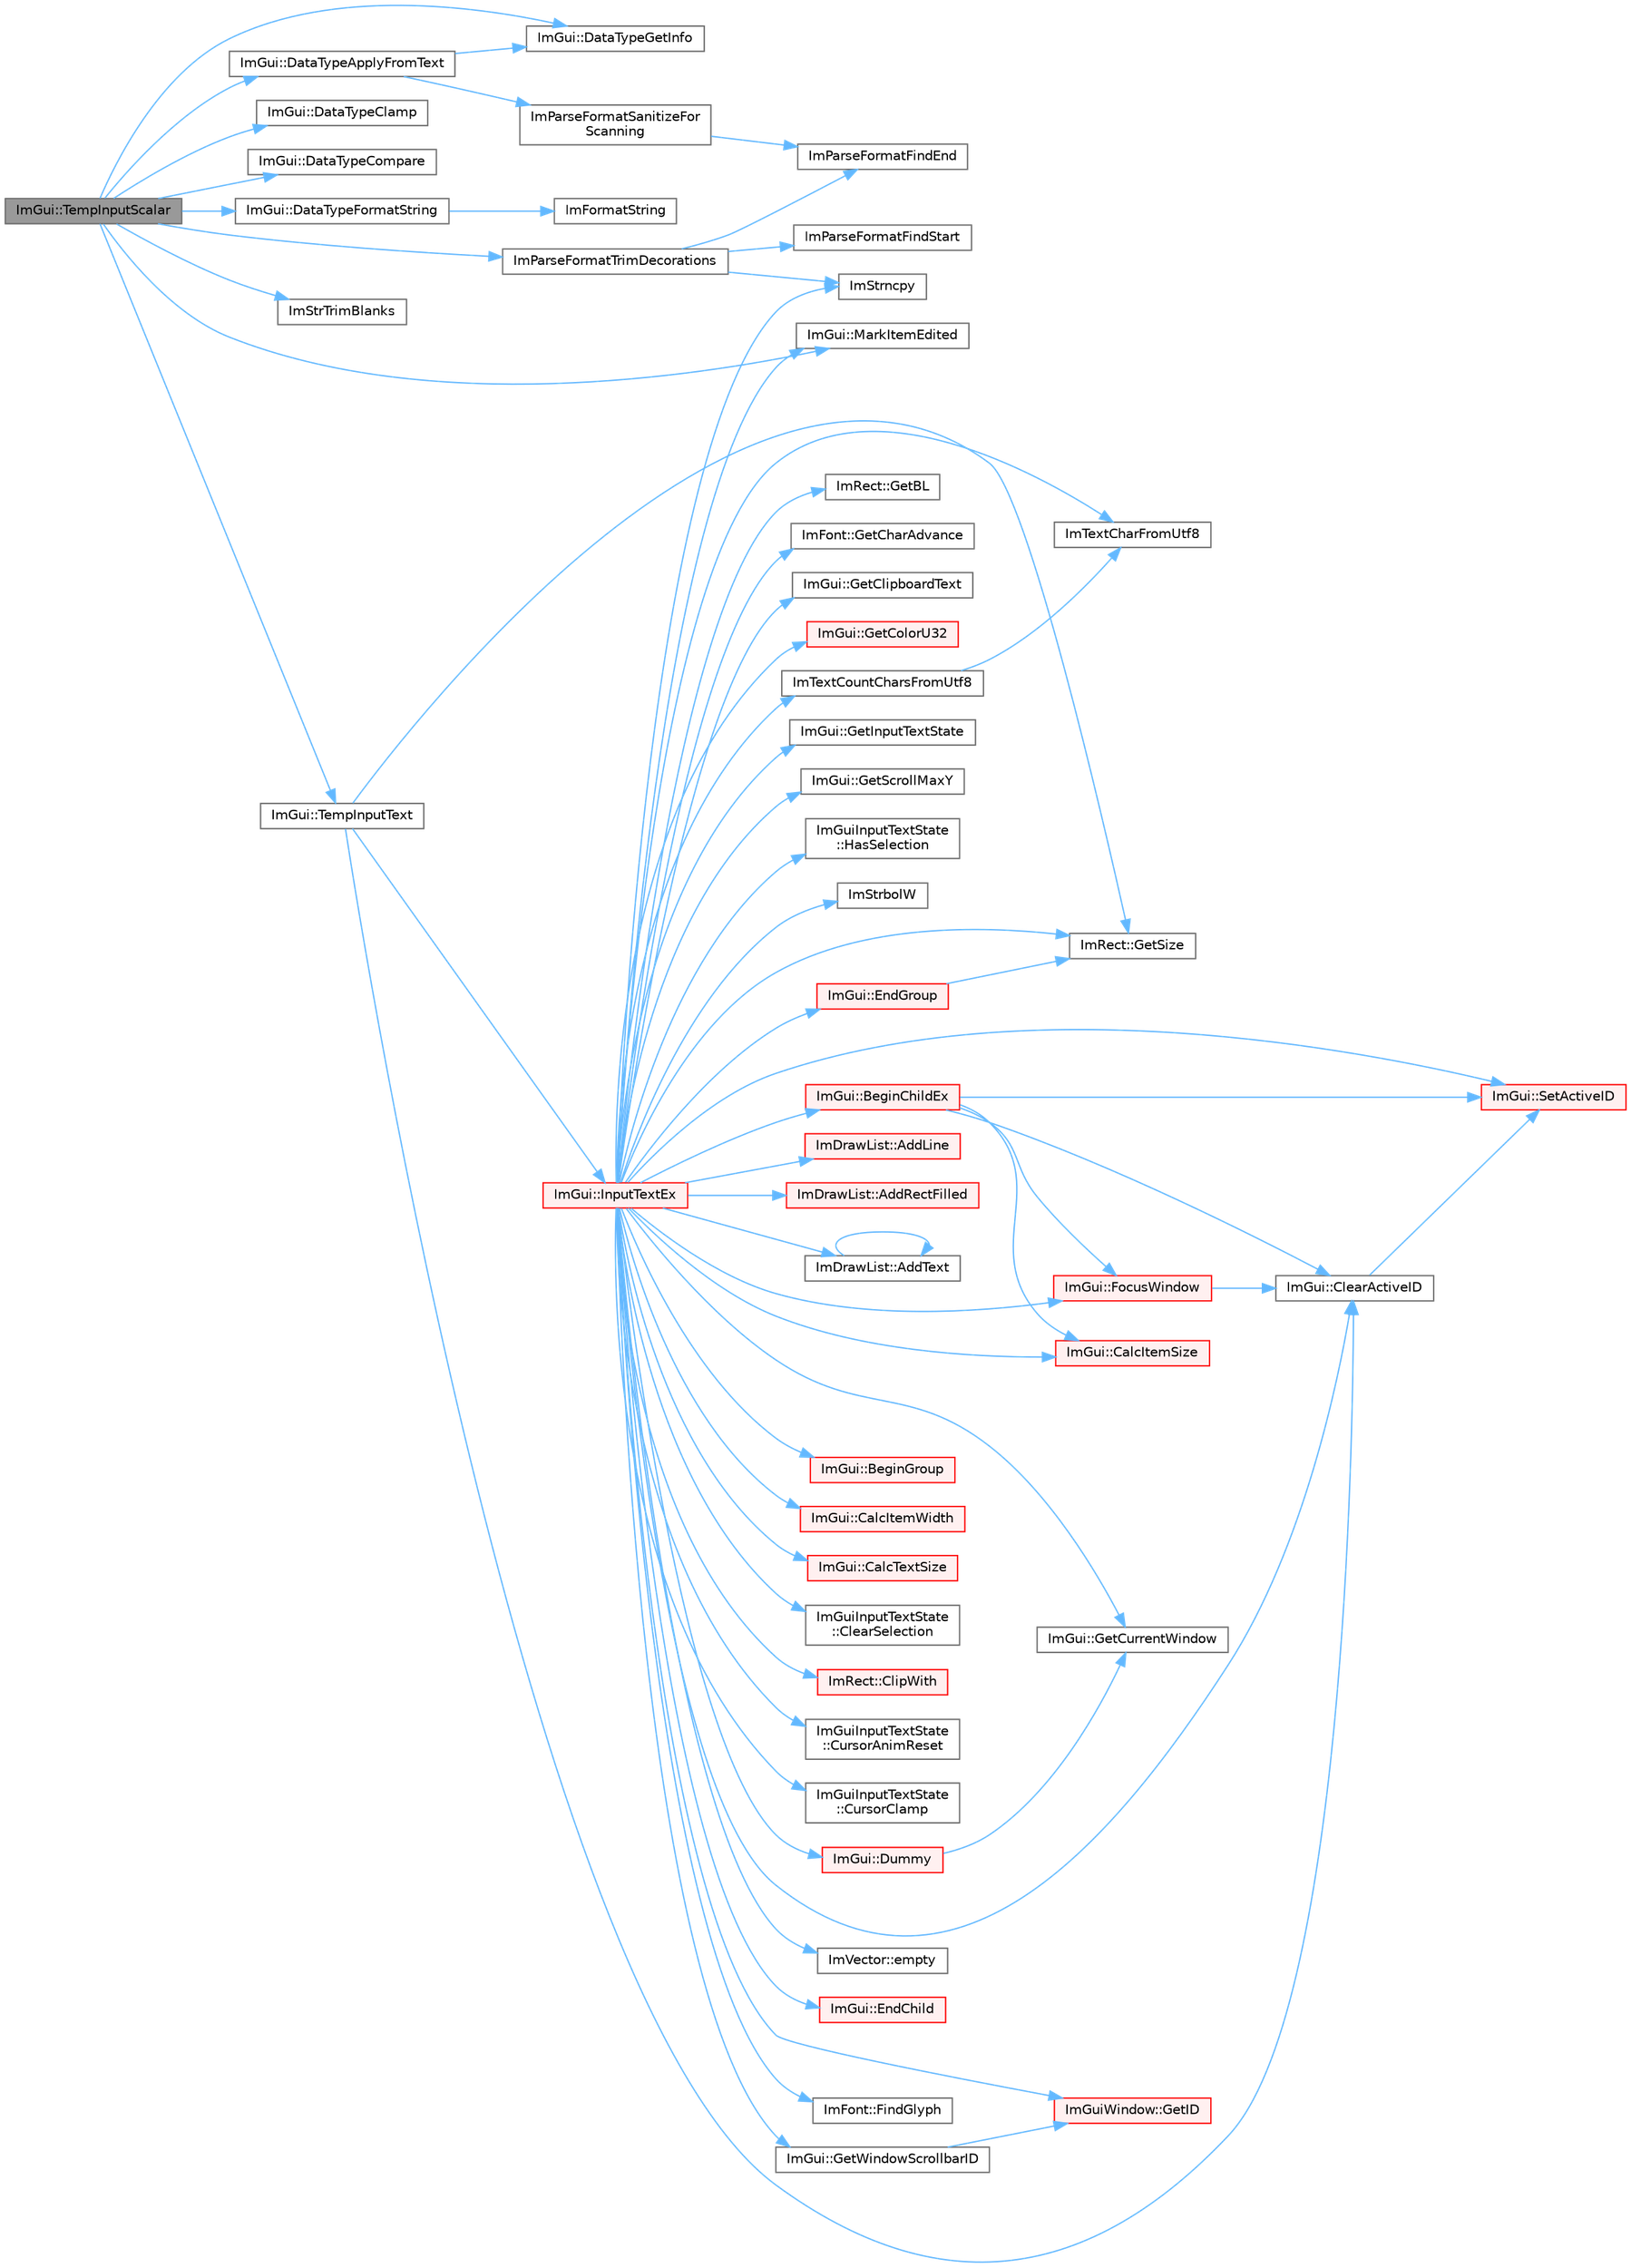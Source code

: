 digraph "ImGui::TempInputScalar"
{
 // LATEX_PDF_SIZE
  bgcolor="transparent";
  edge [fontname=Helvetica,fontsize=10,labelfontname=Helvetica,labelfontsize=10];
  node [fontname=Helvetica,fontsize=10,shape=box,height=0.2,width=0.4];
  rankdir="LR";
  Node1 [id="Node000001",label="ImGui::TempInputScalar",height=0.2,width=0.4,color="gray40", fillcolor="grey60", style="filled", fontcolor="black",tooltip=" "];
  Node1 -> Node2 [id="edge1_Node000001_Node000002",color="steelblue1",style="solid",tooltip=" "];
  Node2 [id="Node000002",label="ImGui::DataTypeApplyFromText",height=0.2,width=0.4,color="grey40", fillcolor="white", style="filled",URL="$namespace_im_gui.html#a9f41fa3efd7fbe96e20bad82ff5bdbbc",tooltip=" "];
  Node2 -> Node3 [id="edge2_Node000002_Node000003",color="steelblue1",style="solid",tooltip=" "];
  Node3 [id="Node000003",label="ImGui::DataTypeGetInfo",height=0.2,width=0.4,color="grey40", fillcolor="white", style="filled",URL="$namespace_im_gui.html#a5b25ed1443e5a28d5a5725892e896578",tooltip=" "];
  Node2 -> Node4 [id="edge3_Node000002_Node000004",color="steelblue1",style="solid",tooltip=" "];
  Node4 [id="Node000004",label="ImParseFormatSanitizeFor\lScanning",height=0.2,width=0.4,color="grey40", fillcolor="white", style="filled",URL="$imgui__widgets_8cpp.html#a2ea656cfbf6ddece46394066baefc358",tooltip=" "];
  Node4 -> Node5 [id="edge4_Node000004_Node000005",color="steelblue1",style="solid",tooltip=" "];
  Node5 [id="Node000005",label="ImParseFormatFindEnd",height=0.2,width=0.4,color="grey40", fillcolor="white", style="filled",URL="$imgui__widgets_8cpp.html#ae3cff0e3d91c185dcdb6956cfc64aeaa",tooltip=" "];
  Node1 -> Node6 [id="edge5_Node000001_Node000006",color="steelblue1",style="solid",tooltip=" "];
  Node6 [id="Node000006",label="ImGui::DataTypeClamp",height=0.2,width=0.4,color="grey40", fillcolor="white", style="filled",URL="$namespace_im_gui.html#adf9cbe8f8af33cba51b481e9b99cca1a",tooltip=" "];
  Node1 -> Node7 [id="edge6_Node000001_Node000007",color="steelblue1",style="solid",tooltip=" "];
  Node7 [id="Node000007",label="ImGui::DataTypeCompare",height=0.2,width=0.4,color="grey40", fillcolor="white", style="filled",URL="$namespace_im_gui.html#aa859c7a74393669eb8418a82b5b174e7",tooltip=" "];
  Node1 -> Node8 [id="edge7_Node000001_Node000008",color="steelblue1",style="solid",tooltip=" "];
  Node8 [id="Node000008",label="ImGui::DataTypeFormatString",height=0.2,width=0.4,color="grey40", fillcolor="white", style="filled",URL="$namespace_im_gui.html#a5fda8e22d0e4721940aefcb7232b1f82",tooltip=" "];
  Node8 -> Node9 [id="edge8_Node000008_Node000009",color="steelblue1",style="solid",tooltip=" "];
  Node9 [id="Node000009",label="ImFormatString",height=0.2,width=0.4,color="grey40", fillcolor="white", style="filled",URL="$imgui_8cpp.html#a75ccaf7d676b1f567ba888ae42ac3809",tooltip=" "];
  Node1 -> Node3 [id="edge9_Node000001_Node000003",color="steelblue1",style="solid",tooltip=" "];
  Node1 -> Node10 [id="edge10_Node000001_Node000010",color="steelblue1",style="solid",tooltip=" "];
  Node10 [id="Node000010",label="ImParseFormatTrimDecorations",height=0.2,width=0.4,color="grey40", fillcolor="white", style="filled",URL="$imgui__widgets_8cpp.html#ae4285c8fb2c94efe37ded02e9732f619",tooltip=" "];
  Node10 -> Node5 [id="edge11_Node000010_Node000005",color="steelblue1",style="solid",tooltip=" "];
  Node10 -> Node11 [id="edge12_Node000010_Node000011",color="steelblue1",style="solid",tooltip=" "];
  Node11 [id="Node000011",label="ImParseFormatFindStart",height=0.2,width=0.4,color="grey40", fillcolor="white", style="filled",URL="$imgui__widgets_8cpp.html#a702ae9e2d8ad2e1c7b40811b31e94857",tooltip=" "];
  Node10 -> Node12 [id="edge13_Node000010_Node000012",color="steelblue1",style="solid",tooltip=" "];
  Node12 [id="Node000012",label="ImStrncpy",height=0.2,width=0.4,color="grey40", fillcolor="white", style="filled",URL="$imgui_8cpp.html#aebf0117d9d0fb0f2731a94d64173b41a",tooltip=" "];
  Node1 -> Node13 [id="edge14_Node000001_Node000013",color="steelblue1",style="solid",tooltip=" "];
  Node13 [id="Node000013",label="ImStrTrimBlanks",height=0.2,width=0.4,color="grey40", fillcolor="white", style="filled",URL="$imgui_8cpp.html#a7d087fd93eb10b876979598caae02c64",tooltip=" "];
  Node1 -> Node14 [id="edge15_Node000001_Node000014",color="steelblue1",style="solid",tooltip=" "];
  Node14 [id="Node000014",label="ImGui::MarkItemEdited",height=0.2,width=0.4,color="grey40", fillcolor="white", style="filled",URL="$namespace_im_gui.html#a83036681a36fbee2d35b5b57a1ef72e6",tooltip=" "];
  Node1 -> Node15 [id="edge16_Node000001_Node000015",color="steelblue1",style="solid",tooltip=" "];
  Node15 [id="Node000015",label="ImGui::TempInputText",height=0.2,width=0.4,color="grey40", fillcolor="white", style="filled",URL="$namespace_im_gui.html#ae85def71d2fcf5409035b583b315964e",tooltip=" "];
  Node15 -> Node16 [id="edge17_Node000015_Node000016",color="steelblue1",style="solid",tooltip=" "];
  Node16 [id="Node000016",label="ImGui::ClearActiveID",height=0.2,width=0.4,color="grey40", fillcolor="white", style="filled",URL="$namespace_im_gui.html#a17ff60ad1e2669130ac38a04d16eb354",tooltip=" "];
  Node16 -> Node17 [id="edge18_Node000016_Node000017",color="steelblue1",style="solid",tooltip=" "];
  Node17 [id="Node000017",label="ImGui::SetActiveID",height=0.2,width=0.4,color="red", fillcolor="#FFF0F0", style="filled",URL="$namespace_im_gui.html#a27b8ace13a8c421ee8405f0cbebe4ead",tooltip=" "];
  Node15 -> Node22 [id="edge19_Node000015_Node000022",color="steelblue1",style="solid",tooltip=" "];
  Node22 [id="Node000022",label="ImRect::GetSize",height=0.2,width=0.4,color="grey40", fillcolor="white", style="filled",URL="$struct_im_rect.html#ae459d9c50003058cfb34519a571aaf33",tooltip=" "];
  Node15 -> Node23 [id="edge20_Node000015_Node000023",color="steelblue1",style="solid",tooltip=" "];
  Node23 [id="Node000023",label="ImGui::InputTextEx",height=0.2,width=0.4,color="red", fillcolor="#FFF0F0", style="filled",URL="$namespace_im_gui.html#af89af17ecc11653f25fea1e50e195de6",tooltip=" "];
  Node23 -> Node24 [id="edge21_Node000023_Node000024",color="steelblue1",style="solid",tooltip=" "];
  Node24 [id="Node000024",label="ImDrawList::AddLine",height=0.2,width=0.4,color="red", fillcolor="#FFF0F0", style="filled",URL="$struct_im_draw_list.html#aa21e5a1c6e00239581f97d344fc0db61",tooltip=" "];
  Node23 -> Node31 [id="edge22_Node000023_Node000031",color="steelblue1",style="solid",tooltip=" "];
  Node31 [id="Node000031",label="ImDrawList::AddRectFilled",height=0.2,width=0.4,color="red", fillcolor="#FFF0F0", style="filled",URL="$struct_im_draw_list.html#a6b16ab764160b0251d2e7b3bd08c1ffc",tooltip=" "];
  Node23 -> Node39 [id="edge23_Node000023_Node000039",color="steelblue1",style="solid",tooltip=" "];
  Node39 [id="Node000039",label="ImDrawList::AddText",height=0.2,width=0.4,color="grey40", fillcolor="white", style="filled",URL="$struct_im_draw_list.html#ac5221bd86b3429f6d5b6e6ffe454942d",tooltip=" "];
  Node39 -> Node39 [id="edge24_Node000039_Node000039",color="steelblue1",style="solid",tooltip=" "];
  Node23 -> Node40 [id="edge25_Node000023_Node000040",color="steelblue1",style="solid",tooltip=" "];
  Node40 [id="Node000040",label="ImGui::BeginChildEx",height=0.2,width=0.4,color="red", fillcolor="#FFF0F0", style="filled",URL="$namespace_im_gui.html#ac36ecce0443f0b45a48484d85f653ae2",tooltip=" "];
  Node40 -> Node114 [id="edge26_Node000040_Node000114",color="steelblue1",style="solid",tooltip=" "];
  Node114 [id="Node000114",label="ImGui::CalcItemSize",height=0.2,width=0.4,color="red", fillcolor="#FFF0F0", style="filled",URL="$namespace_im_gui.html#acaef0497f7982dd98bf215e50129cd9b",tooltip=" "];
  Node40 -> Node16 [id="edge27_Node000040_Node000016",color="steelblue1",style="solid",tooltip=" "];
  Node40 -> Node65 [id="edge28_Node000040_Node000065",color="steelblue1",style="solid",tooltip=" "];
  Node65 [id="Node000065",label="ImGui::FocusWindow",height=0.2,width=0.4,color="red", fillcolor="#FFF0F0", style="filled",URL="$namespace_im_gui.html#a27aa6f2f3aa11778c6d023b1b223f262",tooltip=" "];
  Node65 -> Node16 [id="edge29_Node000065_Node000016",color="steelblue1",style="solid",tooltip=" "];
  Node40 -> Node17 [id="edge30_Node000040_Node000017",color="steelblue1",style="solid",tooltip=" "];
  Node23 -> Node129 [id="edge31_Node000023_Node000129",color="steelblue1",style="solid",tooltip=" "];
  Node129 [id="Node000129",label="ImGui::BeginGroup",height=0.2,width=0.4,color="red", fillcolor="#FFF0F0", style="filled",URL="$namespace_im_gui.html#a42407e196b7ed2a8755bff28aae9805f",tooltip=" "];
  Node23 -> Node114 [id="edge32_Node000023_Node000114",color="steelblue1",style="solid",tooltip=" "];
  Node23 -> Node130 [id="edge33_Node000023_Node000130",color="steelblue1",style="solid",tooltip=" "];
  Node130 [id="Node000130",label="ImGui::CalcItemWidth",height=0.2,width=0.4,color="red", fillcolor="#FFF0F0", style="filled",URL="$namespace_im_gui.html#ab3b3ba92ebd8bca4a552dd93321a1994",tooltip=" "];
  Node23 -> Node131 [id="edge34_Node000023_Node000131",color="steelblue1",style="solid",tooltip=" "];
  Node131 [id="Node000131",label="ImGui::CalcTextSize",height=0.2,width=0.4,color="red", fillcolor="#FFF0F0", style="filled",URL="$namespace_im_gui.html#a848b9db6cc4a186751c0ecebcaadc33b",tooltip=" "];
  Node23 -> Node16 [id="edge35_Node000023_Node000016",color="steelblue1",style="solid",tooltip=" "];
  Node23 -> Node136 [id="edge36_Node000023_Node000136",color="steelblue1",style="solid",tooltip=" "];
  Node136 [id="Node000136",label="ImGuiInputTextState\l::ClearSelection",height=0.2,width=0.4,color="grey40", fillcolor="white", style="filled",URL="$struct_im_gui_input_text_state.html#aa834c6b6c9f3d589b55eb22ca9a01c3e",tooltip=" "];
  Node23 -> Node45 [id="edge37_Node000023_Node000045",color="steelblue1",style="solid",tooltip=" "];
  Node45 [id="Node000045",label="ImRect::ClipWith",height=0.2,width=0.4,color="red", fillcolor="#FFF0F0", style="filled",URL="$struct_im_rect.html#ac02d5cf6ce0358aea9ed9df43d368f3f",tooltip=" "];
  Node23 -> Node137 [id="edge38_Node000023_Node000137",color="steelblue1",style="solid",tooltip=" "];
  Node137 [id="Node000137",label="ImGuiInputTextState\l::CursorAnimReset",height=0.2,width=0.4,color="grey40", fillcolor="white", style="filled",URL="$struct_im_gui_input_text_state.html#a78a05f36dbfd38b9026a4980a15a6a3e",tooltip=" "];
  Node23 -> Node138 [id="edge39_Node000023_Node000138",color="steelblue1",style="solid",tooltip=" "];
  Node138 [id="Node000138",label="ImGuiInputTextState\l::CursorClamp",height=0.2,width=0.4,color="grey40", fillcolor="white", style="filled",URL="$struct_im_gui_input_text_state.html#a0924f1eead76c7d58090aa603cea4301",tooltip=" "];
  Node23 -> Node139 [id="edge40_Node000023_Node000139",color="steelblue1",style="solid",tooltip=" "];
  Node139 [id="Node000139",label="ImGui::Dummy",height=0.2,width=0.4,color="red", fillcolor="#FFF0F0", style="filled",URL="$namespace_im_gui.html#a8b0fb07113251301ff897b8578a53f34",tooltip=" "];
  Node139 -> Node95 [id="edge41_Node000139_Node000095",color="steelblue1",style="solid",tooltip=" "];
  Node95 [id="Node000095",label="ImGui::GetCurrentWindow",height=0.2,width=0.4,color="grey40", fillcolor="white", style="filled",URL="$namespace_im_gui.html#ac452417b5004ca16a814a72cff153526",tooltip=" "];
  Node23 -> Node53 [id="edge42_Node000023_Node000053",color="steelblue1",style="solid",tooltip=" "];
  Node53 [id="Node000053",label="ImVector::empty",height=0.2,width=0.4,color="grey40", fillcolor="white", style="filled",URL="$struct_im_vector.html#aa53e48a5272f4bad1099368769514ff1",tooltip=" "];
  Node23 -> Node144 [id="edge43_Node000023_Node000144",color="steelblue1",style="solid",tooltip=" "];
  Node144 [id="Node000144",label="ImGui::EndChild",height=0.2,width=0.4,color="red", fillcolor="#FFF0F0", style="filled",URL="$namespace_im_gui.html#af8de559a88c1442d6df8c1b04c86e997",tooltip=" "];
  Node23 -> Node183 [id="edge44_Node000023_Node000183",color="steelblue1",style="solid",tooltip=" "];
  Node183 [id="Node000183",label="ImGui::EndGroup",height=0.2,width=0.4,color="red", fillcolor="#FFF0F0", style="filled",URL="$namespace_im_gui.html#a05fc97fc64f28a55486087f503d9a622",tooltip=" "];
  Node183 -> Node22 [id="edge45_Node000183_Node000022",color="steelblue1",style="solid",tooltip=" "];
  Node23 -> Node184 [id="edge46_Node000023_Node000184",color="steelblue1",style="solid",tooltip=" "];
  Node184 [id="Node000184",label="ImFont::FindGlyph",height=0.2,width=0.4,color="grey40", fillcolor="white", style="filled",URL="$struct_im_font.html#ac6a773b73c6406fd8f08c4c93213a501",tooltip=" "];
  Node23 -> Node65 [id="edge47_Node000023_Node000065",color="steelblue1",style="solid",tooltip=" "];
  Node23 -> Node185 [id="edge48_Node000023_Node000185",color="steelblue1",style="solid",tooltip=" "];
  Node185 [id="Node000185",label="ImRect::GetBL",height=0.2,width=0.4,color="grey40", fillcolor="white", style="filled",URL="$struct_im_rect.html#a59d9751bc7be6745dddf5b83b9155669",tooltip=" "];
  Node23 -> Node186 [id="edge49_Node000023_Node000186",color="steelblue1",style="solid",tooltip=" "];
  Node186 [id="Node000186",label="ImFont::GetCharAdvance",height=0.2,width=0.4,color="grey40", fillcolor="white", style="filled",URL="$struct_im_font.html#adffcff4e4e2d17455410bd4ba76b42e4",tooltip=" "];
  Node23 -> Node187 [id="edge50_Node000023_Node000187",color="steelblue1",style="solid",tooltip=" "];
  Node187 [id="Node000187",label="ImGui::GetClipboardText",height=0.2,width=0.4,color="grey40", fillcolor="white", style="filled",URL="$namespace_im_gui.html#a11837daee819fd90e17d80ab1eef1f99",tooltip=" "];
  Node23 -> Node149 [id="edge51_Node000023_Node000149",color="steelblue1",style="solid",tooltip=" "];
  Node149 [id="Node000149",label="ImGui::GetColorU32",height=0.2,width=0.4,color="red", fillcolor="#FFF0F0", style="filled",URL="$namespace_im_gui.html#a0de2d9bd347d9866511eb8d014e62556",tooltip=" "];
  Node23 -> Node95 [id="edge52_Node000023_Node000095",color="steelblue1",style="solid",tooltip=" "];
  Node23 -> Node155 [id="edge53_Node000023_Node000155",color="steelblue1",style="solid",tooltip=" "];
  Node155 [id="Node000155",label="ImGuiWindow::GetID",height=0.2,width=0.4,color="red", fillcolor="#FFF0F0", style="filled",URL="$struct_im_gui_window.html#a66400a63bc0b54d7d29e08d1b1b1a42b",tooltip=" "];
  Node23 -> Node188 [id="edge54_Node000023_Node000188",color="steelblue1",style="solid",tooltip=" "];
  Node188 [id="Node000188",label="ImGui::GetInputTextState",height=0.2,width=0.4,color="grey40", fillcolor="white", style="filled",URL="$namespace_im_gui.html#a93881467b5800a52508dda7ce32cf875",tooltip=" "];
  Node23 -> Node189 [id="edge55_Node000023_Node000189",color="steelblue1",style="solid",tooltip=" "];
  Node189 [id="Node000189",label="ImGui::GetScrollMaxY",height=0.2,width=0.4,color="grey40", fillcolor="white", style="filled",URL="$namespace_im_gui.html#ab34c0d5c63908a7ff50923151730f76a",tooltip=" "];
  Node23 -> Node22 [id="edge56_Node000023_Node000022",color="steelblue1",style="solid",tooltip=" "];
  Node23 -> Node190 [id="edge57_Node000023_Node000190",color="steelblue1",style="solid",tooltip=" "];
  Node190 [id="Node000190",label="ImGui::GetWindowScrollbarID",height=0.2,width=0.4,color="grey40", fillcolor="white", style="filled",URL="$namespace_im_gui.html#a426c9b60bf8cd3d887ba50366a2612df",tooltip=" "];
  Node190 -> Node155 [id="edge58_Node000190_Node000155",color="steelblue1",style="solid",tooltip=" "];
  Node23 -> Node191 [id="edge59_Node000023_Node000191",color="steelblue1",style="solid",tooltip=" "];
  Node191 [id="Node000191",label="ImGuiInputTextState\l::HasSelection",height=0.2,width=0.4,color="grey40", fillcolor="white", style="filled",URL="$struct_im_gui_input_text_state.html#ab17832413ff121a5663319c06bbb989a",tooltip=" "];
  Node23 -> Node192 [id="edge60_Node000023_Node000192",color="steelblue1",style="solid",tooltip=" "];
  Node192 [id="Node000192",label="ImStrbolW",height=0.2,width=0.4,color="grey40", fillcolor="white", style="filled",URL="$imgui_8cpp.html#a3888bc9d38a15ef8e06b6cceb2a187f5",tooltip=" "];
  Node23 -> Node12 [id="edge61_Node000023_Node000012",color="steelblue1",style="solid",tooltip=" "];
  Node23 -> Node134 [id="edge62_Node000023_Node000134",color="steelblue1",style="solid",tooltip=" "];
  Node134 [id="Node000134",label="ImTextCharFromUtf8",height=0.2,width=0.4,color="grey40", fillcolor="white", style="filled",URL="$imgui_8cpp.html#abee86973b9888938f748a7850c2c0ff3",tooltip=" "];
  Node23 -> Node193 [id="edge63_Node000023_Node000193",color="steelblue1",style="solid",tooltip=" "];
  Node193 [id="Node000193",label="ImTextCountCharsFromUtf8",height=0.2,width=0.4,color="grey40", fillcolor="white", style="filled",URL="$imgui_8cpp.html#ac2561e31f0de066ef0bb5bfbb541c8ae",tooltip=" "];
  Node193 -> Node134 [id="edge64_Node000193_Node000134",color="steelblue1",style="solid",tooltip=" "];
  Node23 -> Node14 [id="edge65_Node000023_Node000014",color="steelblue1",style="solid",tooltip=" "];
  Node23 -> Node17 [id="edge66_Node000023_Node000017",color="steelblue1",style="solid",tooltip=" "];
}
